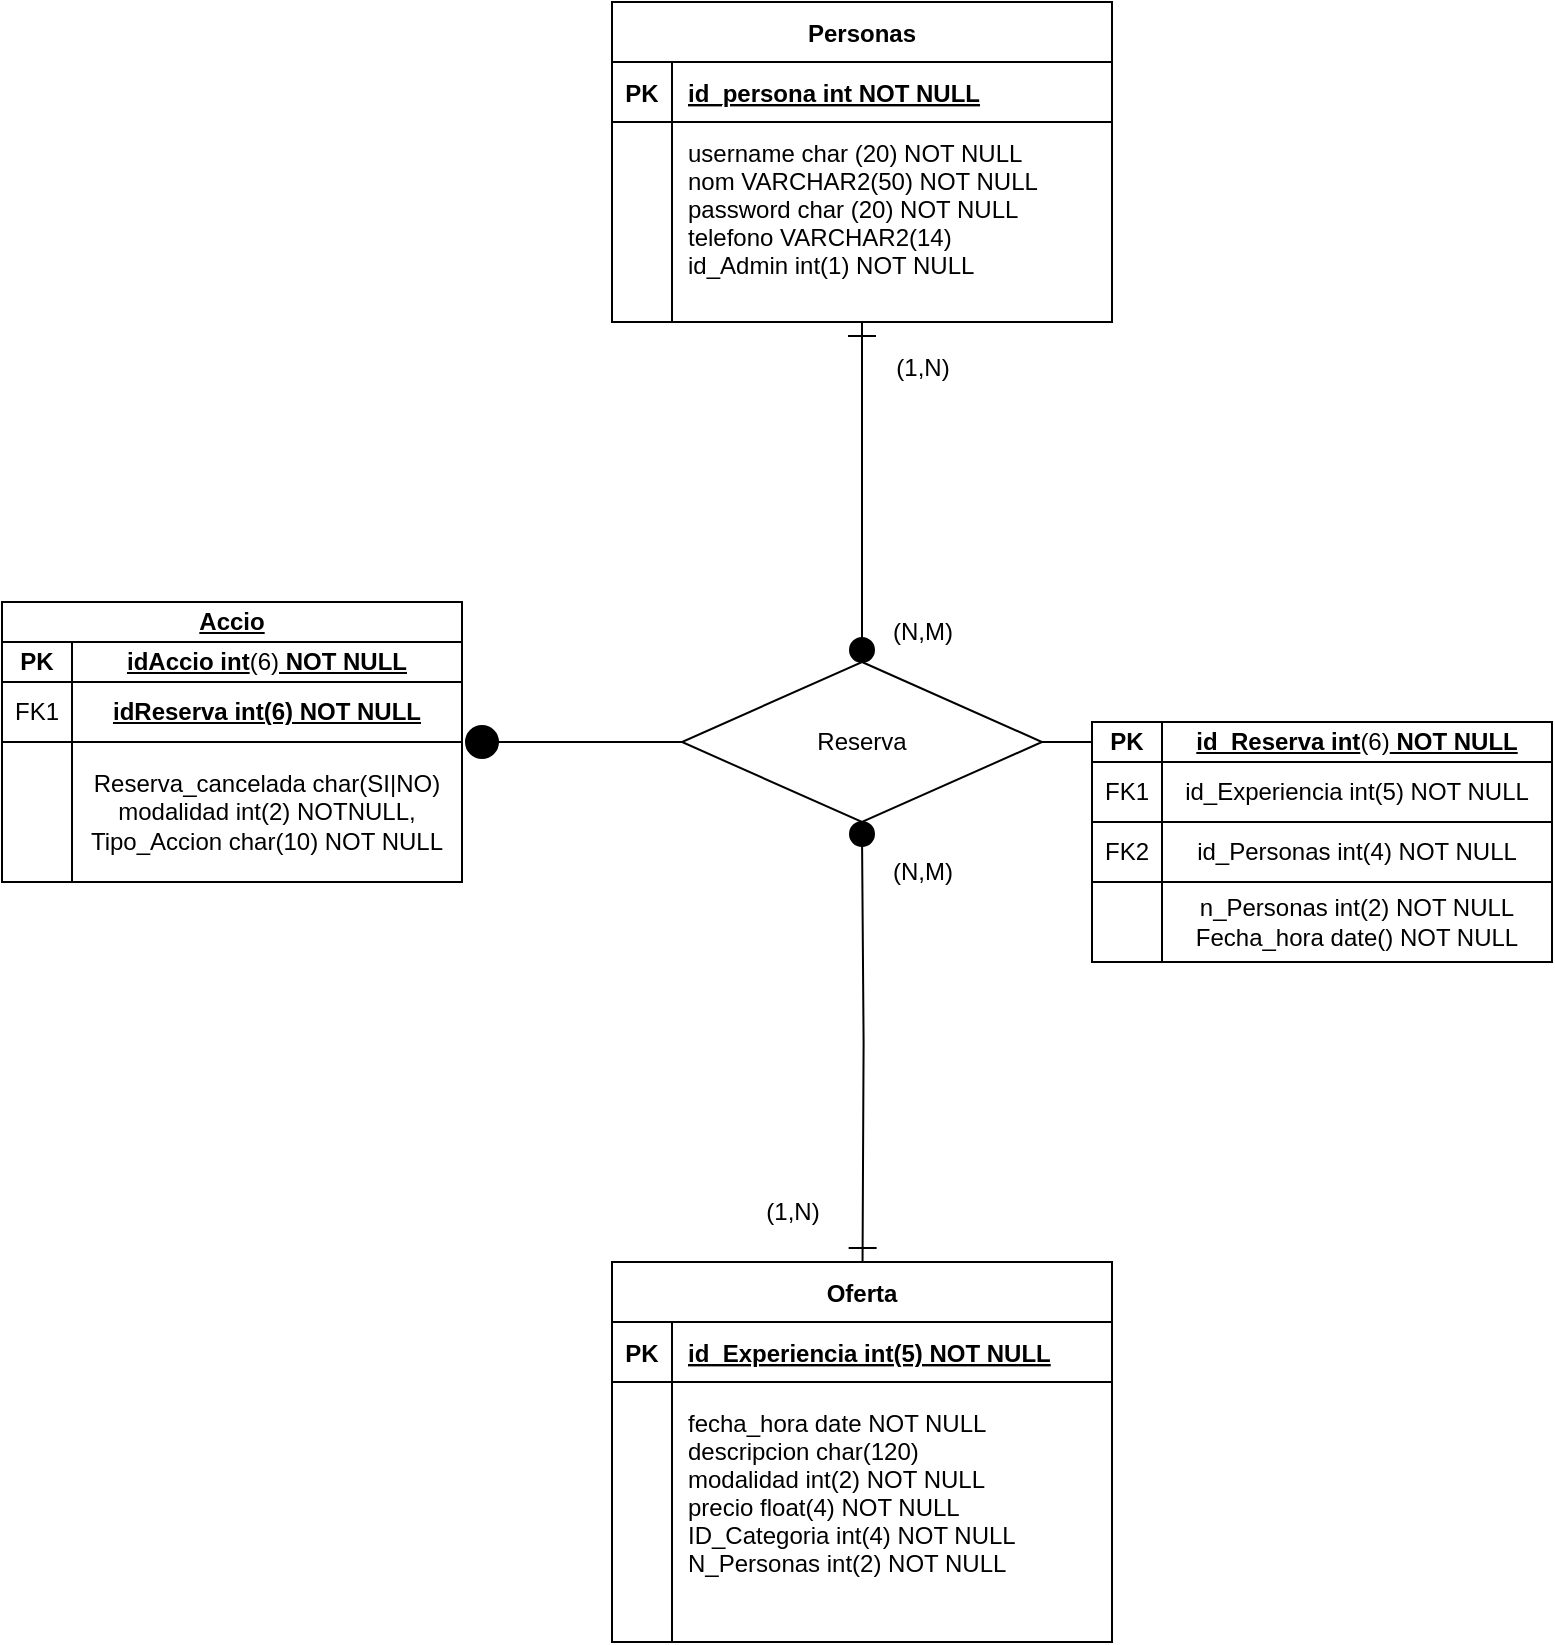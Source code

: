 <mxfile version="24.9.0">
  <diagram id="R2lEEEUBdFMjLlhIrx00" name="Page-1">
    <mxGraphModel dx="1311" dy="656" grid="1" gridSize="10" guides="1" tooltips="1" connect="1" arrows="1" fold="1" page="1" pageScale="1" pageWidth="850" pageHeight="1100" math="0" shadow="0" extFonts="Permanent Marker^https://fonts.googleapis.com/css?family=Permanent+Marker">
      <root>
        <mxCell id="0" />
        <mxCell id="1" parent="0" />
        <mxCell id="BuEpBqLIDgKgEN5BL7GY-9" style="edgeStyle=orthogonalEdgeStyle;rounded=0;orthogonalLoop=1;jettySize=auto;html=1;endArrow=oval;endFill=1;targetPerimeterSpacing=6;endSize=12;startArrow=ERone;startFill=0;startSize=12;" parent="1" target="BuEpBqLIDgKgEN5BL7GY-6" edge="1">
          <mxGeometry relative="1" as="geometry">
            <mxPoint x="490.27" y="700" as="sourcePoint" />
            <mxPoint x="491" y="490" as="targetPoint" />
          </mxGeometry>
        </mxCell>
        <mxCell id="C-vyLk0tnHw3VtMMgP7b-2" value="Oferta" style="shape=table;startSize=30;container=1;collapsible=1;childLayout=tableLayout;fixedRows=1;rowLines=0;fontStyle=1;align=center;resizeLast=1;" parent="1" vertex="1">
          <mxGeometry x="365" y="700" width="250" height="190" as="geometry" />
        </mxCell>
        <mxCell id="C-vyLk0tnHw3VtMMgP7b-3" value="" style="shape=partialRectangle;collapsible=0;dropTarget=0;pointerEvents=0;fillColor=none;points=[[0,0.5],[1,0.5]];portConstraint=eastwest;top=0;left=0;right=0;bottom=1;" parent="C-vyLk0tnHw3VtMMgP7b-2" vertex="1">
          <mxGeometry y="30" width="250" height="30" as="geometry" />
        </mxCell>
        <mxCell id="C-vyLk0tnHw3VtMMgP7b-4" value="PK" style="shape=partialRectangle;overflow=hidden;connectable=0;fillColor=none;top=0;left=0;bottom=0;right=0;fontStyle=1;" parent="C-vyLk0tnHw3VtMMgP7b-3" vertex="1">
          <mxGeometry width="30" height="30" as="geometry">
            <mxRectangle width="30" height="30" as="alternateBounds" />
          </mxGeometry>
        </mxCell>
        <mxCell id="C-vyLk0tnHw3VtMMgP7b-5" value="id_Experiencia int(5) NOT NULL " style="shape=partialRectangle;overflow=hidden;connectable=0;fillColor=none;top=0;left=0;bottom=0;right=0;align=left;spacingLeft=6;fontStyle=5;" parent="C-vyLk0tnHw3VtMMgP7b-3" vertex="1">
          <mxGeometry x="30" width="220" height="30" as="geometry">
            <mxRectangle width="220" height="30" as="alternateBounds" />
          </mxGeometry>
        </mxCell>
        <mxCell id="C-vyLk0tnHw3VtMMgP7b-6" value="" style="shape=partialRectangle;collapsible=0;dropTarget=0;pointerEvents=0;fillColor=none;points=[[0,0.5],[1,0.5]];portConstraint=eastwest;top=0;left=0;right=0;bottom=0;" parent="C-vyLk0tnHw3VtMMgP7b-2" vertex="1">
          <mxGeometry y="60" width="250" height="110" as="geometry" />
        </mxCell>
        <mxCell id="C-vyLk0tnHw3VtMMgP7b-7" value="" style="shape=partialRectangle;overflow=hidden;connectable=0;fillColor=none;top=0;left=0;bottom=0;right=0;" parent="C-vyLk0tnHw3VtMMgP7b-6" vertex="1">
          <mxGeometry width="30" height="110" as="geometry">
            <mxRectangle width="30" height="110" as="alternateBounds" />
          </mxGeometry>
        </mxCell>
        <mxCell id="C-vyLk0tnHw3VtMMgP7b-8" value="fecha_hora date NOT NULL&#xa;descripcion char(120) &#xa;modalidad int(2) NOT NULL&#xa;precio float(4) NOT NULL&#xa;ID_Categoria int(4) NOT NULL&#xa;N_Personas int(2) NOT NULL" style="shape=partialRectangle;overflow=hidden;connectable=0;fillColor=none;top=0;left=0;bottom=0;right=0;align=left;spacingLeft=6;" parent="C-vyLk0tnHw3VtMMgP7b-6" vertex="1">
          <mxGeometry x="30" width="220" height="110" as="geometry">
            <mxRectangle width="220" height="110" as="alternateBounds" />
          </mxGeometry>
        </mxCell>
        <mxCell id="C-vyLk0tnHw3VtMMgP7b-9" value="" style="shape=partialRectangle;collapsible=0;dropTarget=0;pointerEvents=0;fillColor=none;points=[[0,0.5],[1,0.5]];portConstraint=eastwest;top=0;left=0;right=0;bottom=0;" parent="C-vyLk0tnHw3VtMMgP7b-2" vertex="1">
          <mxGeometry y="170" width="250" height="20" as="geometry" />
        </mxCell>
        <mxCell id="C-vyLk0tnHw3VtMMgP7b-10" value="" style="shape=partialRectangle;overflow=hidden;connectable=0;fillColor=none;top=0;left=0;bottom=0;right=0;" parent="C-vyLk0tnHw3VtMMgP7b-9" vertex="1">
          <mxGeometry width="30" height="20" as="geometry">
            <mxRectangle width="30" height="20" as="alternateBounds" />
          </mxGeometry>
        </mxCell>
        <mxCell id="C-vyLk0tnHw3VtMMgP7b-11" value="" style="shape=partialRectangle;overflow=hidden;connectable=0;fillColor=none;top=0;left=0;bottom=0;right=0;align=left;spacingLeft=6;" parent="C-vyLk0tnHw3VtMMgP7b-9" vertex="1">
          <mxGeometry x="30" width="220" height="20" as="geometry">
            <mxRectangle width="220" height="20" as="alternateBounds" />
          </mxGeometry>
        </mxCell>
        <mxCell id="BuEpBqLIDgKgEN5BL7GY-7" style="edgeStyle=orthogonalEdgeStyle;rounded=0;orthogonalLoop=1;jettySize=auto;html=1;endArrow=oval;endFill=1;targetPerimeterSpacing=6;endSize=12;startArrow=ERone;startFill=0;startSize=12;sourcePerimeterSpacing=0;" parent="1" source="C-vyLk0tnHw3VtMMgP7b-23" target="BuEpBqLIDgKgEN5BL7GY-6" edge="1">
          <mxGeometry relative="1" as="geometry">
            <mxPoint x="490" y="390" as="targetPoint" />
          </mxGeometry>
        </mxCell>
        <mxCell id="C-vyLk0tnHw3VtMMgP7b-23" value="Personas" style="shape=table;startSize=30;container=1;collapsible=1;childLayout=tableLayout;fixedRows=1;rowLines=0;fontStyle=1;align=center;resizeLast=1;" parent="1" vertex="1">
          <mxGeometry x="365" y="70" width="250" height="160" as="geometry" />
        </mxCell>
        <mxCell id="C-vyLk0tnHw3VtMMgP7b-24" value="" style="shape=partialRectangle;collapsible=0;dropTarget=0;pointerEvents=0;fillColor=none;points=[[0,0.5],[1,0.5]];portConstraint=eastwest;top=0;left=0;right=0;bottom=1;" parent="C-vyLk0tnHw3VtMMgP7b-23" vertex="1">
          <mxGeometry y="30" width="250" height="30" as="geometry" />
        </mxCell>
        <mxCell id="C-vyLk0tnHw3VtMMgP7b-25" value="PK" style="shape=partialRectangle;overflow=hidden;connectable=0;fillColor=none;top=0;left=0;bottom=0;right=0;fontStyle=1;" parent="C-vyLk0tnHw3VtMMgP7b-24" vertex="1">
          <mxGeometry width="30" height="30" as="geometry">
            <mxRectangle width="30" height="30" as="alternateBounds" />
          </mxGeometry>
        </mxCell>
        <mxCell id="C-vyLk0tnHw3VtMMgP7b-26" value="id_persona int NOT NULL " style="shape=partialRectangle;overflow=hidden;connectable=0;fillColor=none;top=0;left=0;bottom=0;right=0;align=left;spacingLeft=6;fontStyle=5;" parent="C-vyLk0tnHw3VtMMgP7b-24" vertex="1">
          <mxGeometry x="30" width="220" height="30" as="geometry">
            <mxRectangle width="220" height="30" as="alternateBounds" />
          </mxGeometry>
        </mxCell>
        <mxCell id="C-vyLk0tnHw3VtMMgP7b-27" value="" style="shape=partialRectangle;collapsible=0;dropTarget=0;pointerEvents=0;fillColor=none;points=[[0,0.5],[1,0.5]];portConstraint=eastwest;top=0;left=0;right=0;bottom=0;" parent="C-vyLk0tnHw3VtMMgP7b-23" vertex="1">
          <mxGeometry y="60" width="250" height="100" as="geometry" />
        </mxCell>
        <mxCell id="C-vyLk0tnHw3VtMMgP7b-28" value="" style="shape=partialRectangle;overflow=hidden;connectable=0;fillColor=none;top=0;left=0;bottom=0;right=0;" parent="C-vyLk0tnHw3VtMMgP7b-27" vertex="1">
          <mxGeometry width="30" height="100" as="geometry">
            <mxRectangle width="30" height="100" as="alternateBounds" />
          </mxGeometry>
        </mxCell>
        <mxCell id="C-vyLk0tnHw3VtMMgP7b-29" value="username char (20) NOT NULL&#xa;nom VARCHAR2(50) NOT NULL&#xa;password char (20) NOT NULL&#xa;telefono VARCHAR2(14)&#xa;id_Admin int(1) NOT NULL&#xa;" style="shape=partialRectangle;overflow=hidden;connectable=0;fillColor=none;top=0;left=0;bottom=0;right=0;align=left;spacingLeft=6;" parent="C-vyLk0tnHw3VtMMgP7b-27" vertex="1">
          <mxGeometry x="30" width="220" height="100" as="geometry">
            <mxRectangle width="220" height="100" as="alternateBounds" />
          </mxGeometry>
        </mxCell>
        <mxCell id="BuEpBqLIDgKgEN5BL7GY-6" value="&lt;div&gt;Reserva&lt;/div&gt;" style="rhombus;whiteSpace=wrap;html=1;" parent="1" vertex="1">
          <mxGeometry x="400" y="400" width="180" height="80" as="geometry" />
        </mxCell>
        <mxCell id="BuEpBqLIDgKgEN5BL7GY-11" value="(1,N&lt;span style=&quot;background-color: initial;&quot;&gt;)&lt;/span&gt;" style="text;html=1;align=center;verticalAlign=middle;resizable=0;points=[];autosize=1;strokeColor=none;fillColor=none;" parent="1" vertex="1">
          <mxGeometry x="495" y="238" width="50" height="30" as="geometry" />
        </mxCell>
        <mxCell id="BuEpBqLIDgKgEN5BL7GY-12" value="(1,N&lt;span style=&quot;background-color: initial;&quot;&gt;)&lt;/span&gt;" style="text;html=1;align=center;verticalAlign=middle;resizable=0;points=[];autosize=1;strokeColor=none;fillColor=none;" parent="1" vertex="1">
          <mxGeometry x="430" y="660" width="50" height="30" as="geometry" />
        </mxCell>
        <mxCell id="BuEpBqLIDgKgEN5BL7GY-35" value="&lt;span style=&quot;font-weight: 700; text-align: left; text-wrap-mode: nowrap; text-decoration-line: underline;&quot;&gt;id_Reserva int&lt;/span&gt;&lt;span style=&quot;text-align: left; text-wrap-mode: nowrap;&quot;&gt;(6)&lt;/span&gt;&lt;span style=&quot;font-weight: 700; text-align: left; text-wrap-mode: nowrap; text-decoration-line: underline;&quot;&gt;&amp;nbsp;NOT NULL&lt;/span&gt;" style="html=1;whiteSpace=wrap;" parent="1" vertex="1">
          <mxGeometry x="640" y="430" width="195" height="20" as="geometry" />
        </mxCell>
        <mxCell id="BuEpBqLIDgKgEN5BL7GY-44" style="edgeStyle=orthogonalEdgeStyle;rounded=0;orthogonalLoop=1;jettySize=auto;html=1;entryX=1;entryY=0.5;entryDx=0;entryDy=0;endArrow=none;endFill=0;" parent="1" source="BuEpBqLIDgKgEN5BL7GY-41" target="BuEpBqLIDgKgEN5BL7GY-6" edge="1">
          <mxGeometry relative="1" as="geometry" />
        </mxCell>
        <mxCell id="BuEpBqLIDgKgEN5BL7GY-41" value="&lt;span style=&quot;font-weight: 700; text-wrap-mode: nowrap;&quot;&gt;PK&lt;/span&gt;" style="html=1;whiteSpace=wrap;" parent="1" vertex="1">
          <mxGeometry x="605" y="430" width="35" height="20" as="geometry" />
        </mxCell>
        <mxCell id="BuEpBqLIDgKgEN5BL7GY-43" value="" style="html=1;whiteSpace=wrap;" parent="1" vertex="1">
          <mxGeometry x="605" y="510" width="35" height="40" as="geometry" />
        </mxCell>
        <mxCell id="BuEpBqLIDgKgEN5BL7GY-45" value="&lt;div&gt;&lt;span style=&quot;text-align: left; text-wrap-mode: nowrap; background-color: initial;&quot;&gt;n_Personas int&lt;/span&gt;&lt;span style=&quot;text-align: left; text-wrap-mode: nowrap; background-color: initial;&quot;&gt;(2)&lt;/span&gt;&lt;span style=&quot;background-color: initial; text-align: left; text-wrap-mode: nowrap;&quot;&gt;&amp;nbsp;NOT NULL&lt;br&gt;&lt;/span&gt;&lt;span style=&quot;text-align: left; text-wrap: nowrap;&quot;&gt;Fecha_hora date() NOT NULL&lt;/span&gt;&lt;br style=&quot;padding: 0px; margin: 0px; text-align: left; text-wrap: nowrap;&quot;&gt;&lt;/div&gt;" style="html=1;whiteSpace=wrap;" parent="1" vertex="1">
          <mxGeometry x="640" y="510" width="195" height="40" as="geometry" />
        </mxCell>
        <mxCell id="BuEpBqLIDgKgEN5BL7GY-46" value="&lt;span style=&quot;text-wrap-mode: nowrap;&quot;&gt;FK2&lt;/span&gt;" style="html=1;whiteSpace=wrap;" parent="1" vertex="1">
          <mxGeometry x="605" y="480" width="35" height="30" as="geometry" />
        </mxCell>
        <mxCell id="BuEpBqLIDgKgEN5BL7GY-47" value="&lt;span style=&quot;text-align: left; text-wrap-mode: nowrap;&quot;&gt;id_Personas int&lt;/span&gt;&lt;span style=&quot;text-align: left; text-wrap-mode: nowrap;&quot;&gt;(4)&lt;/span&gt;&lt;span style=&quot;text-align: left; text-wrap-mode: nowrap;&quot;&gt;&amp;nbsp;NOT NULL&lt;/span&gt;" style="html=1;whiteSpace=wrap;" parent="1" vertex="1">
          <mxGeometry x="640" y="480" width="195" height="30" as="geometry" />
        </mxCell>
        <mxCell id="BuEpBqLIDgKgEN5BL7GY-49" value="&lt;span style=&quot;text-wrap-mode: nowrap;&quot;&gt;FK1&lt;/span&gt;" style="html=1;whiteSpace=wrap;" parent="1" vertex="1">
          <mxGeometry x="605" y="450" width="35" height="30" as="geometry" />
        </mxCell>
        <mxCell id="BuEpBqLIDgKgEN5BL7GY-50" value="&lt;span style=&quot;text-align: left; text-wrap-mode: nowrap;&quot;&gt;id_Experiencia int(5) NOT NULL&lt;/span&gt;" style="html=1;whiteSpace=wrap;" parent="1" vertex="1">
          <mxGeometry x="640" y="450" width="195" height="30" as="geometry" />
        </mxCell>
        <mxCell id="BuEpBqLIDgKgEN5BL7GY-51" value="(N,M&lt;span style=&quot;background-color: initial;&quot;&gt;)&lt;/span&gt;" style="text;html=1;align=center;verticalAlign=middle;resizable=0;points=[];autosize=1;strokeColor=none;fillColor=none;" parent="1" vertex="1">
          <mxGeometry x="495" y="370" width="50" height="30" as="geometry" />
        </mxCell>
        <mxCell id="kHueLTW2PZ0l7G09IQr8-1" value="(N,M&lt;span style=&quot;background-color: initial;&quot;&gt;)&lt;/span&gt;" style="text;html=1;align=center;verticalAlign=middle;resizable=0;points=[];autosize=1;strokeColor=none;fillColor=none;" parent="1" vertex="1">
          <mxGeometry x="495" y="490" width="50" height="30" as="geometry" />
        </mxCell>
        <mxCell id="kHueLTW2PZ0l7G09IQr8-11" style="edgeStyle=orthogonalEdgeStyle;rounded=0;orthogonalLoop=1;jettySize=auto;html=1;exitX=0;exitY=0.5;exitDx=0;exitDy=0;startSize=5;endArrow=oval;endFill=1;strokeColor=default;endSize=16;targetPerimeterSpacing=0;" parent="1" source="BuEpBqLIDgKgEN5BL7GY-6" edge="1">
          <mxGeometry relative="1" as="geometry">
            <mxPoint x="300" y="440" as="targetPoint" />
          </mxGeometry>
        </mxCell>
        <mxCell id="kHueLTW2PZ0l7G09IQr8-14" value="&lt;span style=&quot;font-weight: 700; text-align: left; text-wrap-mode: nowrap; text-decoration-line: underline;&quot;&gt;idAccio int&lt;/span&gt;&lt;span style=&quot;text-align: left; text-wrap-mode: nowrap;&quot;&gt;(6)&lt;/span&gt;&lt;span style=&quot;font-weight: 700; text-align: left; text-wrap-mode: nowrap; text-decoration-line: underline;&quot;&gt;&amp;nbsp;NOT NULL&lt;/span&gt;" style="html=1;whiteSpace=wrap;" parent="1" vertex="1">
          <mxGeometry x="95" y="390" width="195" height="20" as="geometry" />
        </mxCell>
        <mxCell id="kHueLTW2PZ0l7G09IQr8-15" value="&lt;span style=&quot;font-weight: 700; text-wrap-mode: nowrap;&quot;&gt;PK&lt;/span&gt;" style="html=1;whiteSpace=wrap;" parent="1" vertex="1">
          <mxGeometry x="60" y="390" width="35" height="20" as="geometry" />
        </mxCell>
        <mxCell id="kHueLTW2PZ0l7G09IQr8-16" value="" style="html=1;whiteSpace=wrap;" parent="1" vertex="1">
          <mxGeometry x="60" y="440" width="35" height="70" as="geometry" />
        </mxCell>
        <mxCell id="kHueLTW2PZ0l7G09IQr8-17" value="&lt;div&gt;&lt;span style=&quot;text-align: left; text-wrap: nowrap;&quot;&gt;Reserva_cancelada char(SI|NO)&lt;/span&gt;&lt;/div&gt;&lt;div&gt;&lt;span style=&quot;background-color: transparent; font-family: Arial, sans-serif; white-space-collapse: preserve; text-indent: 36pt;&quot;&gt;&lt;font&gt;modalidad int(2) NOTNULL,&lt;/font&gt;&lt;/span&gt;&lt;/div&gt;&lt;div&gt;&lt;span style=&quot;text-align: left; text-wrap: nowrap;&quot;&gt;Tipo_Accion char(10) NOT NULL&lt;/span&gt;&lt;br style=&quot;padding: 0px; margin: 0px; text-align: left; text-wrap: nowrap;&quot;&gt;&lt;/div&gt;" style="html=1;whiteSpace=wrap;" parent="1" vertex="1">
          <mxGeometry x="95" y="440" width="195" height="70" as="geometry" />
        </mxCell>
        <mxCell id="kHueLTW2PZ0l7G09IQr8-20" value="&lt;span style=&quot;text-wrap-mode: nowrap;&quot;&gt;FK1&lt;/span&gt;" style="html=1;whiteSpace=wrap;" parent="1" vertex="1">
          <mxGeometry x="60" y="410" width="35" height="30" as="geometry" />
        </mxCell>
        <mxCell id="kHueLTW2PZ0l7G09IQr8-21" value="&lt;span style=&quot;font-weight: 700; text-align: left; text-wrap: nowrap; text-decoration-line: underline;&quot;&gt;idReserva int(6) NOT NULL&lt;/span&gt;" style="html=1;whiteSpace=wrap;" parent="1" vertex="1">
          <mxGeometry x="95" y="410" width="195" height="30" as="geometry" />
        </mxCell>
        <mxCell id="kHueLTW2PZ0l7G09IQr8-22" value="&lt;div style=&quot;text-align: left;&quot;&gt;&lt;span style=&quot;background-color: initial;&quot;&gt;&lt;b&gt;&lt;u&gt;Accio&lt;/u&gt;&lt;/b&gt;&lt;/span&gt;&lt;/div&gt;" style="html=1;whiteSpace=wrap;" parent="1" vertex="1">
          <mxGeometry x="60" y="370" width="230" height="20" as="geometry" />
        </mxCell>
      </root>
    </mxGraphModel>
  </diagram>
</mxfile>
